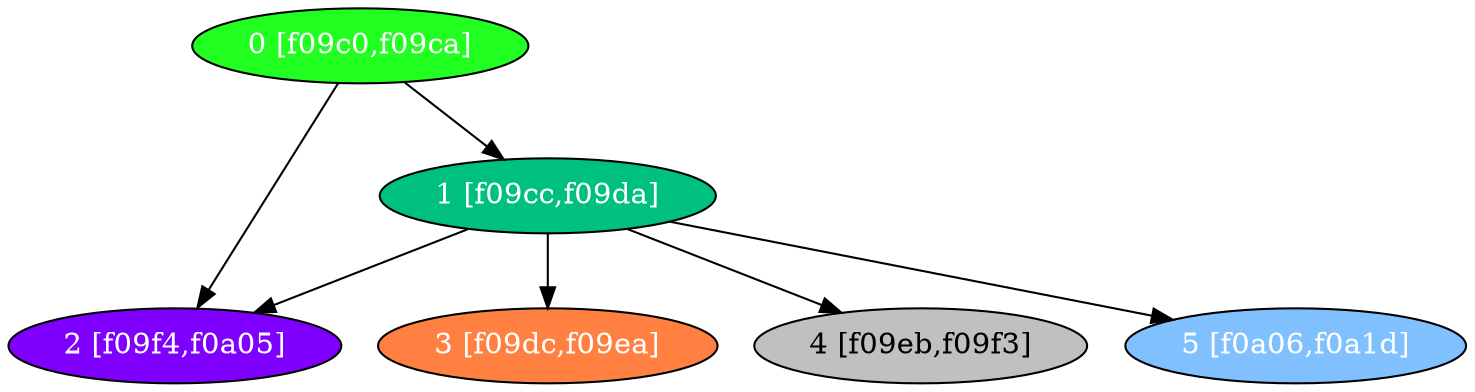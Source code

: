 diGraph libnss3{
	libnss3_0  [style=filled fillcolor="#20FF20" fontcolor="#ffffff" shape=oval label="0 [f09c0,f09ca]"]
	libnss3_1  [style=filled fillcolor="#00C080" fontcolor="#ffffff" shape=oval label="1 [f09cc,f09da]"]
	libnss3_2  [style=filled fillcolor="#8000FF" fontcolor="#ffffff" shape=oval label="2 [f09f4,f0a05]"]
	libnss3_3  [style=filled fillcolor="#FF8040" fontcolor="#ffffff" shape=oval label="3 [f09dc,f09ea]"]
	libnss3_4  [style=filled fillcolor="#C0C0C0" fontcolor="#000000" shape=oval label="4 [f09eb,f09f3]"]
	libnss3_5  [style=filled fillcolor="#80C0FF" fontcolor="#ffffff" shape=oval label="5 [f0a06,f0a1d]"]

	libnss3_0 -> libnss3_1
	libnss3_0 -> libnss3_2
	libnss3_1 -> libnss3_2
	libnss3_1 -> libnss3_3
	libnss3_1 -> libnss3_4
	libnss3_1 -> libnss3_5
}